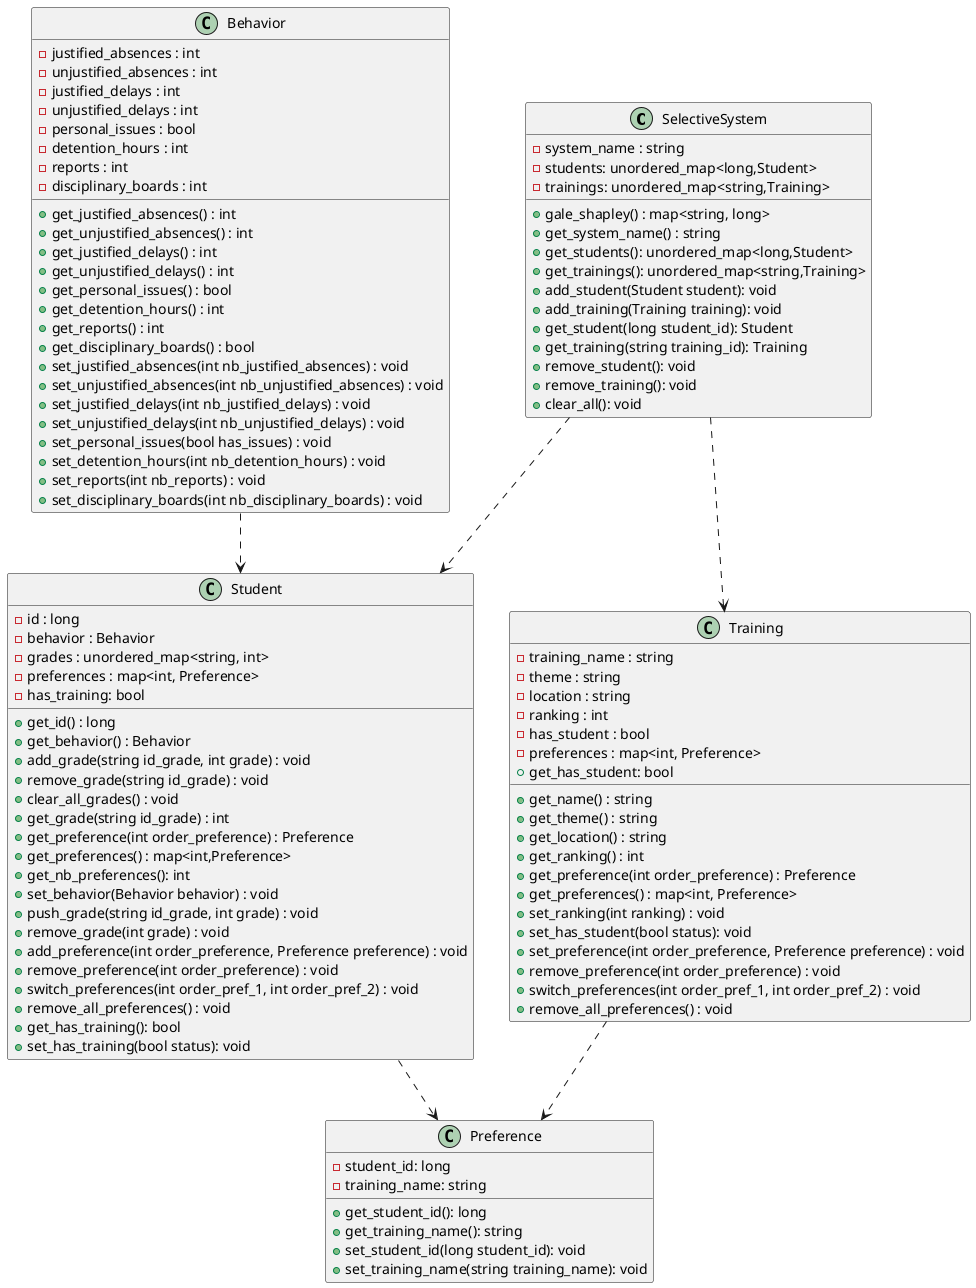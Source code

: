 @startuml diagram

SelectiveSystem ..> Student
SelectiveSystem ..> Training
Behavior ..> Student
Training ..> Preference
Student ..> Preference

class Student {
    -id : long
    -behavior : Behavior
    -grades : unordered_map<string, int>
    -preferences : map<int, Preference> 
    -has_training: bool
    +get_id() : long
    +get_behavior() : Behavior
    +add_grade(string id_grade, int grade) : void
    +remove_grade(string id_grade) : void
    +clear_all_grades() : void
    +get_grade(string id_grade) : int
    +get_preference(int order_preference) : Preference
    +get_preferences() : map<int,Preference> 
    +get_nb_preferences(): int
    +set_behavior(Behavior behavior) : void
    +push_grade(string id_grade, int grade) : void
    +remove_grade(int grade) : void
    +add_preference(int order_preference, Preference preference) : void
    +remove_preference(int order_preference) : void
    +switch_preferences(int order_pref_1, int order_pref_2) : void
    +remove_all_preferences() : void
    +get_has_training(): bool
    +set_has_training(bool status): void
}

class SelectiveSystem {
    -system_name : string
    -students: unordered_map<long,Student>
    -trainings: unordered_map<string,Training>
    + gale_shapley() : map<string, long> 
    + get_system_name() : string
    + get_students(): unordered_map<long,Student>
    + get_trainings(): unordered_map<string,Training>
    + add_student(Student student): void
    + add_training(Training training): void
    + get_student(long student_id): Student
    + get_training(string training_id): Training
    + remove_student(): void
    + remove_training(): void
    + clear_all(): void
}

class Training {
    - training_name : string
    - theme : string
    - location : string
    - ranking : int
    - has_student : bool
    - preferences : map<int, Preference> 
    + get_name() : string
    + get_theme() : string
    + get_location() : string
    + get_ranking() : int
    + get_has_student: bool
    + get_preference(int order_preference) : Preference
    + get_preferences() : map<int, Preference> 
    + set_ranking(int ranking) : void
    + set_has_student(bool status): void
    + set_preference(int order_preference, Preference preference) : void
    + remove_preference(int order_preference) : void
    + switch_preferences(int order_pref_1, int order_pref_2) : void
    + remove_all_preferences() : void
}

class Preference{
    - student_id: long
    - training_name: string
    + get_student_id(): long
    + get_training_name(): string
    + set_student_id(long student_id): void
    + set_training_name(string training_name): void
}


class Behavior {
    -justified_absences : int
    -unjustified_absences : int
    -justified_delays : int
    -unjustified_delays : int
    -personal_issues : bool
    -detention_hours : int
    -reports : int
    -disciplinary_boards : int
    +get_justified_absences() : int
    +get_unjustified_absences() : int
    +get_justified_delays() : int
    +get_unjustified_delays() : int
    +get_personal_issues() : bool
    +get_detention_hours() : int
    +get_reports() : int
    +get_disciplinary_boards() : bool
    +set_justified_absences(int nb_justified_absences) : void
    +set_unjustified_absences(int nb_unjustified_absences) : void
    +set_justified_delays(int nb_justified_delays) : void
    +set_unjustified_delays(int nb_unjustified_delays) : void
    +set_personal_issues(bool has_issues) : void
    +set_detention_hours(int nb_detention_hours) : void
    +set_reports(int nb_reports) : void
    +set_disciplinary_boards(int nb_disciplinary_boards) : void
}


@enduml
